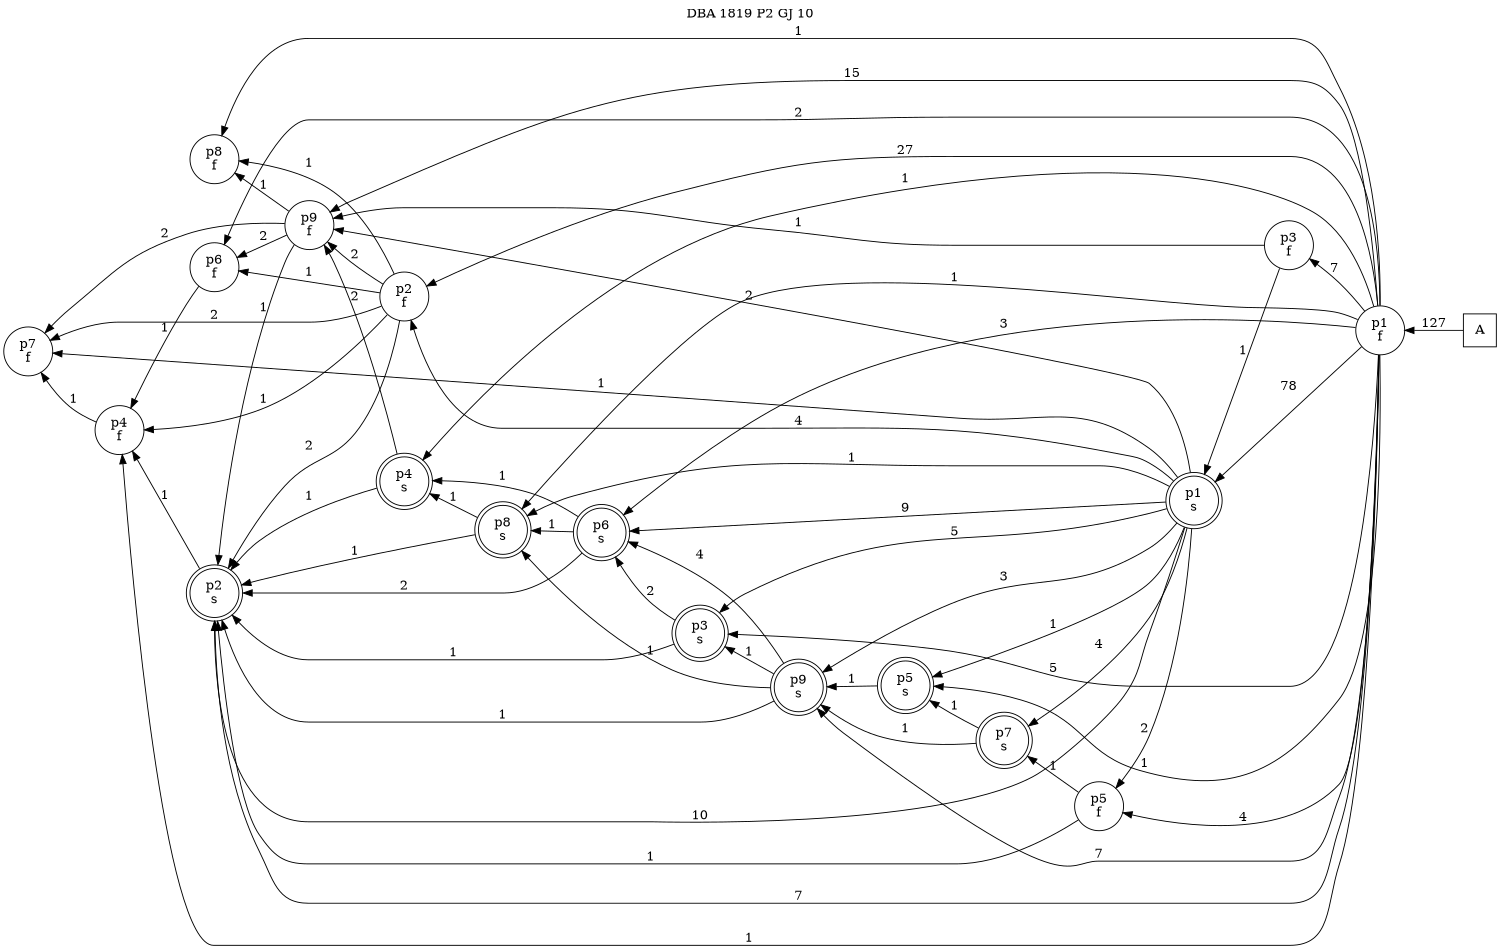 digraph DBA_1819_P2_GJ_10_GOOD {
labelloc="tl"
label= " DBA 1819 P2 GJ 10 "
rankdir="RL";
graph [ size=" 10 , 10 !"]

"A" [shape="square" label="A"]
"p1_f" [shape="circle" label="p1
f"]
"p5_f" [shape="circle" label="p5
f"]
"p8_f" [shape="circle" label="p8
f"]
"p3_f" [shape="circle" label="p3
f"]
"p9_f" [shape="circle" label="p9
f"]
"p2_f" [shape="circle" label="p2
f"]
"p1_s" [shape="doublecircle" label="p1
s"]
"p6_s" [shape="doublecircle" label="p6
s"]
"p7_s" [shape="doublecircle" label="p7
s"]
"p9_s" [shape="doublecircle" label="p9
s"]
"p6_f" [shape="circle" label="p6
f"]
"p4_f" [shape="circle" label="p4
f"]
"p7_f" [shape="circle" label="p7
f"]
"p3_s" [shape="doublecircle" label="p3
s"]
"p2_s" [shape="doublecircle" label="p2
s"]
"p5_s" [shape="doublecircle" label="p5
s"]
"p8_s" [shape="doublecircle" label="p8
s"]
"p4_s" [shape="doublecircle" label="p4
s"]
"A" -> "p1_f" [ label=127]
"p1_f" -> "p5_f" [ label=4]
"p1_f" -> "p8_f" [ label=1]
"p1_f" -> "p3_f" [ label=7]
"p1_f" -> "p9_f" [ label=15]
"p1_f" -> "p2_f" [ label=27]
"p1_f" -> "p1_s" [ label=78]
"p1_f" -> "p6_s" [ label=3]
"p1_f" -> "p9_s" [ label=7]
"p1_f" -> "p6_f" [ label=2]
"p1_f" -> "p4_f" [ label=1]
"p1_f" -> "p3_s" [ label=5]
"p1_f" -> "p2_s" [ label=7]
"p1_f" -> "p5_s" [ label=1]
"p1_f" -> "p8_s" [ label=1]
"p1_f" -> "p4_s" [ label=1]
"p5_f" -> "p7_s" [ label=1]
"p5_f" -> "p2_s" [ label=1]
"p3_f" -> "p9_f" [ label=1]
"p3_f" -> "p1_s" [ label=1]
"p9_f" -> "p8_f" [ label=1]
"p9_f" -> "p6_f" [ label=2]
"p9_f" -> "p7_f" [ label=2]
"p9_f" -> "p2_s" [ label=1]
"p2_f" -> "p8_f" [ label=1]
"p2_f" -> "p9_f" [ label=2]
"p2_f" -> "p6_f" [ label=1]
"p2_f" -> "p4_f" [ label=1]
"p2_f" -> "p7_f" [ label=2]
"p2_f" -> "p2_s" [ label=2]
"p1_s" -> "p5_f" [ label=2]
"p1_s" -> "p9_f" [ label=2]
"p1_s" -> "p2_f" [ label=4]
"p1_s" -> "p6_s" [ label=9]
"p1_s" -> "p7_s" [ label=4]
"p1_s" -> "p9_s" [ label=3]
"p1_s" -> "p7_f" [ label=1]
"p1_s" -> "p3_s" [ label=5]
"p1_s" -> "p2_s" [ label=10]
"p1_s" -> "p5_s" [ label=1]
"p1_s" -> "p8_s" [ label=1]
"p6_s" -> "p2_s" [ label=2]
"p6_s" -> "p8_s" [ label=1]
"p6_s" -> "p4_s" [ label=1]
"p7_s" -> "p9_s" [ label=1]
"p7_s" -> "p5_s" [ label=1]
"p9_s" -> "p6_s" [ label=4]
"p9_s" -> "p3_s" [ label=1]
"p9_s" -> "p2_s" [ label=1]
"p9_s" -> "p8_s" [ label=1]
"p6_f" -> "p4_f" [ label=1]
"p4_f" -> "p7_f" [ label=1]
"p3_s" -> "p6_s" [ label=2]
"p3_s" -> "p2_s" [ label=1]
"p2_s" -> "p4_f" [ label=1]
"p5_s" -> "p9_s" [ label=1]
"p8_s" -> "p2_s" [ label=1]
"p8_s" -> "p4_s" [ label=1]
"p4_s" -> "p9_f" [ label=2]
"p4_s" -> "p2_s" [ label=1]
}
